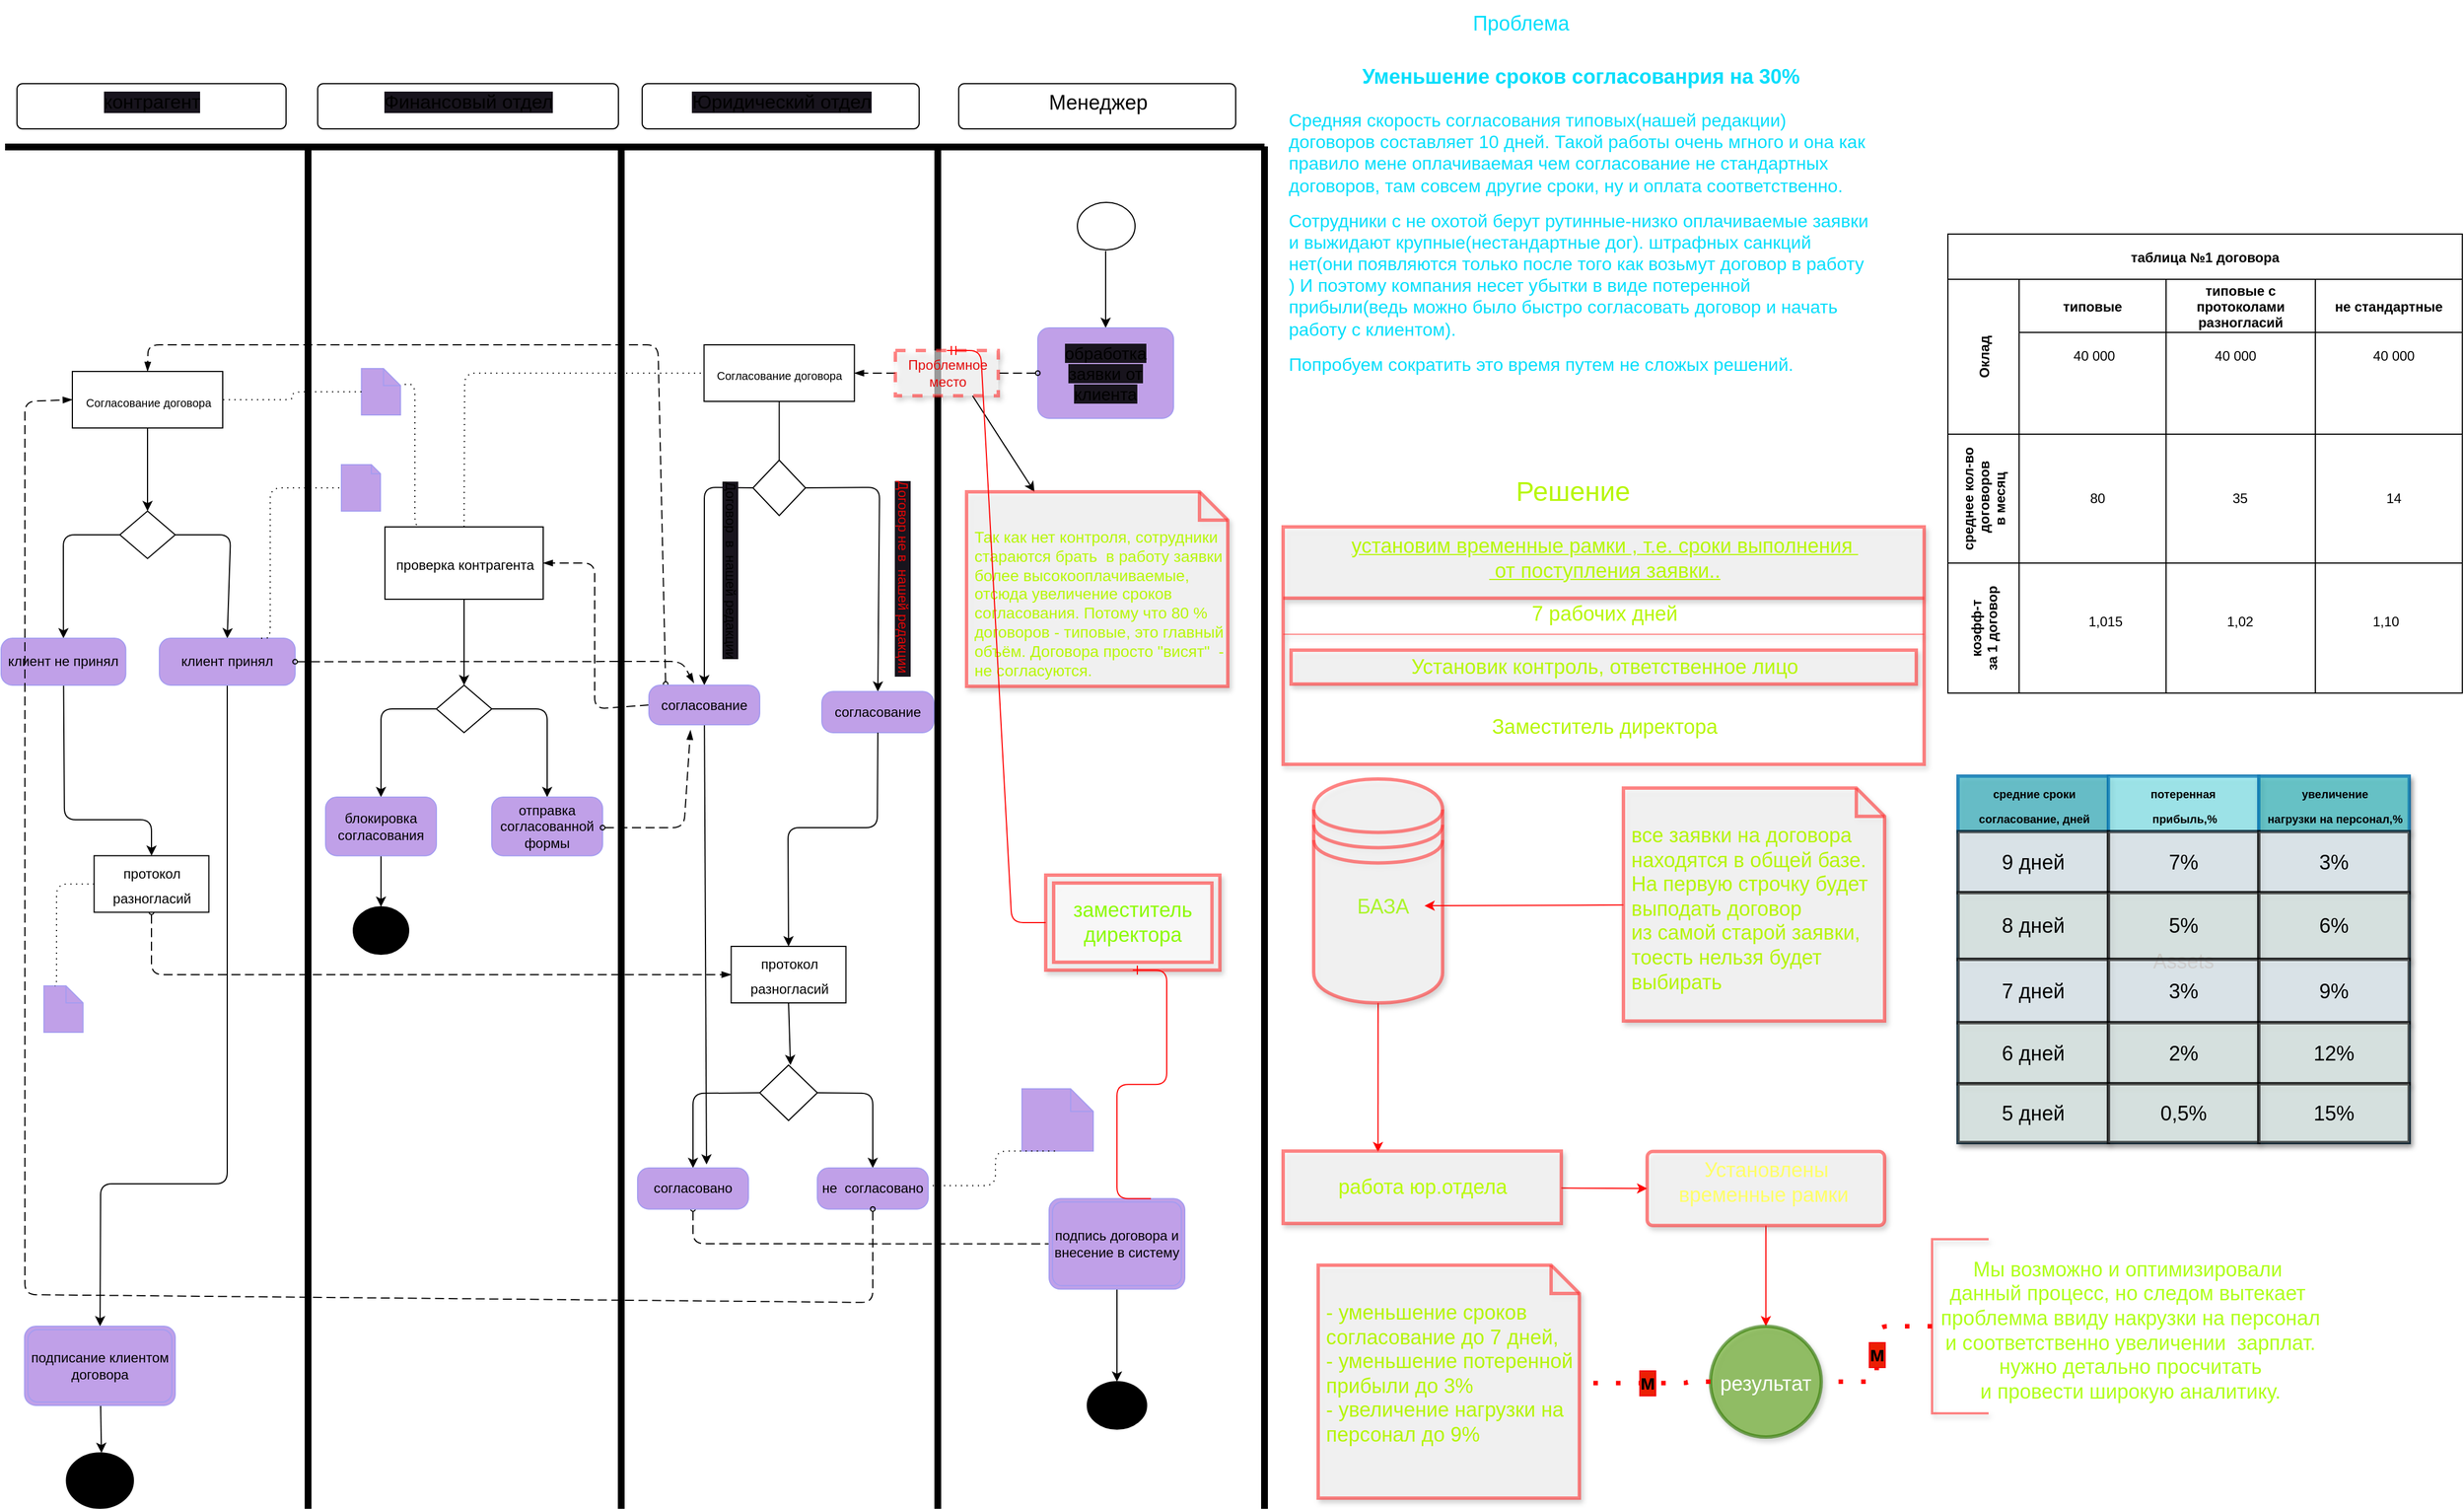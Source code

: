 <mxfile>
    <diagram id="gtTxKSChkaDydjqkvfyG" name="Страница 1">
        <mxGraphModel dx="1242" dy="2614" grid="1" gridSize="7" guides="1" tooltips="1" connect="1" arrows="1" fold="1" page="1" pageScale="1" pageWidth="2336" pageHeight="1654" math="0" shadow="0">
            <root>
                <mxCell id="0"/>
                <mxCell id="1" parent="0"/>
                <mxCell id="85" style="edgeStyle=none;html=1;fontSize=10;entryX=0.5;entryY=0;entryDx=0;entryDy=0;entryPerimeter=0;exitX=0.5;exitY=1;exitDx=0;exitDy=0;startArrow=none;" parent="1" source="192" edge="1">
                    <mxGeometry relative="1" as="geometry">
                        <mxPoint x="696.5" y="-910" as="targetPoint"/>
                        <mxPoint x="735" y="-966" as="sourcePoint"/>
                    </mxGeometry>
                </mxCell>
                <mxCell id="83" value="" style="dashed=1;dashPattern=8 4;endArrow=blockThin;endFill=1;startArrow=none;startFill=0;endSize=6;startSize=4;html=1;fontSize=10;exitX=0;exitY=0.5;exitDx=0;exitDy=0;exitPerimeter=0;entryX=1;entryY=0.5;entryDx=0;entryDy=0;" parent="1" source="251" target="200" edge="1">
                    <mxGeometry width="160" relative="1" as="geometry">
                        <mxPoint x="941" y="-1091" as="sourcePoint"/>
                        <mxPoint x="784" y="-980" as="targetPoint"/>
                        <Array as="points"/>
                    </mxGeometry>
                </mxCell>
                <mxCell id="86" style="edgeStyle=none;html=1;fontSize=10;entryX=0.5;entryY=0;entryDx=0;entryDy=0;entryPerimeter=0;exitX=1;exitY=0.5;exitDx=0;exitDy=0;" parent="1" source="192" target="93" edge="1">
                    <mxGeometry relative="1" as="geometry">
                        <mxPoint x="553" y="203" as="targetPoint"/>
                        <Array as="points">
                            <mxPoint x="784" y="-917"/>
                        </Array>
                        <mxPoint x="721.5" y="-889.28" as="sourcePoint"/>
                    </mxGeometry>
                </mxCell>
                <mxCell id="88" style="edgeStyle=none;html=1;fontSize=12;exitX=0;exitY=0.5;exitDx=0;exitDy=0;entryX=0.5;entryY=0;entryDx=0;entryDy=0;entryPerimeter=0;" parent="1" source="192" target="94" edge="1">
                    <mxGeometry relative="1" as="geometry">
                        <mxPoint x="553" y="292" as="targetPoint"/>
                        <Array as="points">
                            <mxPoint x="629" y="-917"/>
                        </Array>
                        <mxPoint x="671.5" y="-889.28" as="sourcePoint"/>
                    </mxGeometry>
                </mxCell>
                <mxCell id="91" value="&lt;span style=&quot;color: rgb(223, 7, 7); background-color: rgb(24, 20, 29);&quot;&gt;Договор не в&amp;nbsp; нашей редакции&amp;nbsp;&lt;/span&gt;" style="text;html=1;align=center;verticalAlign=middle;resizable=0;points=[];autosize=1;strokeColor=none;fillColor=none;fontSize=12;rotation=90;" parent="1" vertex="1">
                    <mxGeometry x="707" y="-854" width="196" height="35" as="geometry"/>
                </mxCell>
                <mxCell id="92" value="&lt;span style=&quot;background-color: rgb(24, 20, 29);&quot;&gt;Договор&amp;nbsp; в&amp;nbsp; нашей редакции&lt;/span&gt;" style="text;html=1;align=center;verticalAlign=middle;resizable=0;points=[];autosize=1;strokeColor=none;fillColor=none;fontSize=12;rotation=90;" parent="1" vertex="1">
                    <mxGeometry x="565" y="-862" width="175" height="35" as="geometry"/>
                </mxCell>
                <mxCell id="93" value="согласование" style="points=[[0.25,0,0],[0.5,0,0],[0.75,0,0],[1,0.25,0],[1,0.5,0],[1,0.75,0],[0.75,1,0],[0.5,1,0],[0.25,1,0],[0,0.75,0],[0,0.5,0],[0,0.25,0]];shape=mxgraph.bpmn.task;whiteSpace=wrap;rectStyle=rounded;size=10;html=1;taskMarker=abstract;strokeColor=#A49CF0;fontSize=12;fillColor=#C0A0E8;" parent="1" vertex="1">
                    <mxGeometry x="733" y="-736.32" width="99" height="36.32" as="geometry"/>
                </mxCell>
                <mxCell id="98" style="edgeStyle=none;html=1;fontSize=12;entryX=0.533;entryY=0;entryDx=0;entryDy=0;entryPerimeter=0;exitX=0.5;exitY=1;exitDx=0;exitDy=0;" parent="1" source="205" target="182" edge="1">
                    <mxGeometry relative="1" as="geometry">
                        <mxPoint x="704.812" y="-390.532" as="targetPoint"/>
                        <mxPoint x="693" y="-448" as="sourcePoint"/>
                    </mxGeometry>
                </mxCell>
                <mxCell id="100" style="edgeStyle=none;html=1;fontSize=12;exitX=1;exitY=0.5;exitDx=0;exitDy=0;entryX=0.5;entryY=0;entryDx=0;entryDy=0;entryPerimeter=0;" parent="1" source="182" target="103" edge="1">
                    <mxGeometry relative="1" as="geometry">
                        <mxPoint x="994" y="196" as="targetPoint"/>
                        <Array as="points">
                            <mxPoint x="778" y="-381"/>
                        </Array>
                        <mxPoint x="728" y="-371.74" as="sourcePoint"/>
                    </mxGeometry>
                </mxCell>
                <mxCell id="102" style="edgeStyle=none;html=1;fontSize=12;exitX=0;exitY=0.5;exitDx=0;exitDy=0;entryX=0.5;entryY=0;entryDx=0;entryDy=0;entryPerimeter=0;" parent="1" source="182" target="208" edge="1">
                    <mxGeometry relative="1" as="geometry">
                        <mxPoint x="623" y="-273" as="targetPoint"/>
                        <Array as="points">
                            <mxPoint x="619" y="-381"/>
                        </Array>
                        <mxPoint x="703" y="-351.48" as="sourcePoint"/>
                    </mxGeometry>
                </mxCell>
                <mxCell id="103" value="не&amp;nbsp; согласовано" style="points=[[0.25,0,0],[0.5,0,0],[0.75,0,0],[1,0.25,0],[1,0.5,0],[1,0.75,0],[0.75,1,0],[0.5,1,0],[0.25,1,0],[0,0.75,0],[0,0.5,0],[0,0.25,0]];shape=mxgraph.bpmn.task;whiteSpace=wrap;rectStyle=rounded;size=10;html=1;taskMarker=abstract;strokeColor=#A49CF0;fontSize=12;fillColor=#C0A0E8;" parent="1" vertex="1">
                    <mxGeometry x="729" y="-315" width="98" height="36.32" as="geometry"/>
                </mxCell>
                <mxCell id="107" value="" style="shape=mxgraph.bpmn.data;labelPosition=center;verticalLabelPosition=bottom;align=center;verticalAlign=top;whiteSpace=wrap;size=15;html=1;strokeColor=#A49CF0;fontSize=12;fillColor=#C0A0E8;" parent="1" vertex="1">
                    <mxGeometry x="325.75" y="-1022" width="34.5" height="41.06" as="geometry"/>
                </mxCell>
                <mxCell id="109" value="" style="edgeStyle=elbowEdgeStyle;fontSize=12;html=1;endFill=0;startFill=0;endSize=6;startSize=6;dashed=1;dashPattern=1 4;endArrow=none;startArrow=none;exitX=0.5;exitY=0;exitDx=0;exitDy=0;entryX=0;entryY=0.5;entryDx=0;entryDy=0;" parent="1" source="198" target="200" edge="1">
                    <mxGeometry width="160" relative="1" as="geometry">
                        <mxPoint x="416.5" y="-896" as="sourcePoint"/>
                        <mxPoint x="636.5" y="-1009.56" as="targetPoint"/>
                        <Array as="points">
                            <mxPoint x="417" y="-1001"/>
                        </Array>
                    </mxGeometry>
                </mxCell>
                <mxCell id="110" value="" style="edgeStyle=elbowEdgeStyle;fontSize=12;html=1;endFill=0;startFill=0;endSize=6;startSize=6;dashed=1;dashPattern=1 4;endArrow=none;startArrow=none;exitX=0.5;exitY=1;exitDx=0;exitDy=0;exitPerimeter=0;entryX=0.5;entryY=0;entryDx=0;entryDy=0;entryPerimeter=0;" parent="1" source="196" edge="1">
                    <mxGeometry width="160" relative="1" as="geometry">
                        <mxPoint x="441" y="462" as="sourcePoint"/>
                        <mxPoint x="137" y="-1012.82" as="targetPoint"/>
                    </mxGeometry>
                </mxCell>
                <mxCell id="113" style="edgeStyle=none;html=1;entryX=0.5;entryY=0;entryDx=0;entryDy=0;fontSize=12;exitX=0.5;exitY=1;exitDx=0;exitDy=0;" parent="1" source="196" target="194" edge="1">
                    <mxGeometry relative="1" as="geometry">
                        <mxPoint x="136.9" y="-973.94" as="sourcePoint"/>
                        <mxPoint x="91" y="-875.28" as="targetPoint"/>
                    </mxGeometry>
                </mxCell>
                <mxCell id="114" style="edgeStyle=none;html=1;fontSize=12;entryX=0.5;entryY=0;entryDx=0;entryDy=0;entryPerimeter=0;exitX=1;exitY=0.5;exitDx=0;exitDy=0;" parent="1" source="194" target="116" edge="1">
                    <mxGeometry relative="1" as="geometry">
                        <mxPoint x="406" y="567" as="targetPoint"/>
                        <Array as="points">
                            <mxPoint x="210" y="-875"/>
                        </Array>
                        <mxPoint x="116" y="-896" as="sourcePoint"/>
                    </mxGeometry>
                </mxCell>
                <mxCell id="115" style="edgeStyle=none;html=1;fontSize=12;exitX=0;exitY=0.5;exitDx=0;exitDy=0;entryX=0.5;entryY=0;entryDx=0;entryDy=0;entryPerimeter=0;" parent="1" source="194" target="117" edge="1">
                    <mxGeometry relative="1" as="geometry">
                        <mxPoint x="406" y="700" as="targetPoint"/>
                        <Array as="points">
                            <mxPoint x="62" y="-875"/>
                        </Array>
                        <mxPoint x="116" y="-854.56" as="sourcePoint"/>
                    </mxGeometry>
                </mxCell>
                <mxCell id="154" style="edgeStyle=none;html=1;fontSize=12;" parent="1" source="116" target="155" edge="1">
                    <mxGeometry relative="1" as="geometry">
                        <mxPoint x="1253" y="560" as="targetPoint"/>
                        <Array as="points">
                            <mxPoint x="207" y="-301"/>
                            <mxPoint x="95" y="-301"/>
                        </Array>
                    </mxGeometry>
                </mxCell>
                <mxCell id="116" value="клиент принял" style="points=[[0.25,0,0],[0.5,0,0],[0.75,0,0],[1,0.25,0],[1,0.5,0],[1,0.75,0],[0.75,1,0],[0.5,1,0],[0.25,1,0],[0,0.75,0],[0,0.5,0],[0,0.25,0]];shape=mxgraph.bpmn.task;whiteSpace=wrap;rectStyle=rounded;size=10;html=1;taskMarker=abstract;strokeColor=#A49CF0;fontSize=12;fillColor=#C0A0E8;" parent="1" vertex="1">
                    <mxGeometry x="147" y="-783.44" width="120" height="41.44" as="geometry"/>
                </mxCell>
                <mxCell id="120" style="edgeStyle=none;html=1;entryX=0.5;entryY=0;entryDx=0;entryDy=0;fontSize=12;" parent="1" source="117" target="204" edge="1">
                    <mxGeometry relative="1" as="geometry">
                        <mxPoint x="84" y="-541.84" as="targetPoint"/>
                        <Array as="points">
                            <mxPoint x="63" y="-623"/>
                            <mxPoint x="140" y="-623"/>
                        </Array>
                    </mxGeometry>
                </mxCell>
                <mxCell id="117" value="клиент не принял" style="points=[[0.25,0,0],[0.5,0,0],[0.75,0,0],[1,0.25,0],[1,0.5,0],[1,0.75,0],[0.75,1,0],[0.5,1,0],[0.25,1,0],[0,0.75,0],[0,0.5,0],[0,0.25,0]];shape=mxgraph.bpmn.task;whiteSpace=wrap;rectStyle=rounded;size=10;html=1;taskMarker=abstract;strokeColor=#A49CF0;fontSize=12;fillColor=#C0A0E8;" parent="1" vertex="1">
                    <mxGeometry x="7" y="-783.44" width="110.25" height="41.44" as="geometry"/>
                </mxCell>
                <mxCell id="123" value="" style="dashed=1;dashPattern=8 4;endArrow=blockThin;endFill=1;startArrow=oval;startFill=0;endSize=6;startSize=4;html=1;fontSize=12;entryX=0.5;entryY=0;entryDx=0;entryDy=0;exitX=0.151;exitY=-0.028;exitDx=0;exitDy=0;exitPerimeter=0;" parent="1" source="94" target="196" edge="1">
                    <mxGeometry width="160" relative="1" as="geometry">
                        <mxPoint x="588" y="-686" as="sourcePoint"/>
                        <mxPoint x="167" y="-1012.82" as="targetPoint"/>
                        <Array as="points">
                            <mxPoint x="588" y="-1043"/>
                            <mxPoint x="137" y="-1043"/>
                        </Array>
                    </mxGeometry>
                </mxCell>
                <mxCell id="126" style="edgeStyle=none;html=1;entryX=0.5;entryY=0;entryDx=0;entryDy=0;entryPerimeter=0;fontSize=12;" parent="1" target="125" edge="1">
                    <mxGeometry relative="1" as="geometry">
                        <mxPoint x="984" y="-1126" as="sourcePoint"/>
                    </mxGeometry>
                </mxCell>
                <mxCell id="125" value="&lt;span style=&quot;font-size: 15px; background-color: rgb(24, 20, 29);&quot;&gt;обработка заявки от клиента&lt;/span&gt;" style="points=[[0.25,0,0],[0.5,0,0],[0.75,0,0],[1,0.25,0],[1,0.5,0],[1,0.75,0],[0.75,1,0],[0.5,1,0],[0.25,1,0],[0,0.75,0],[0,0.5,0],[0,0.25,0]];shape=mxgraph.bpmn.task;whiteSpace=wrap;rectStyle=rounded;size=10;html=1;taskMarker=abstract;strokeColor=#A49CF0;fontSize=12;fillColor=#C0A0E8;" parent="1" vertex="1">
                    <mxGeometry x="924" y="-1058" width="120" height="80" as="geometry"/>
                </mxCell>
                <mxCell id="127" value="" style="dashed=1;dashPattern=8 4;endArrow=blockThin;endFill=1;startArrow=oval;startFill=0;endSize=6;startSize=4;html=1;fontSize=12;exitX=0.5;exitY=1;exitDx=0;exitDy=0;entryX=0;entryY=0.5;entryDx=0;entryDy=0;" parent="1" source="204" target="205" edge="1">
                    <mxGeometry width="160" relative="1" as="geometry">
                        <mxPoint x="157.5" y="-523.68" as="sourcePoint"/>
                        <mxPoint x="651" y="-462" as="targetPoint"/>
                        <Array as="points">
                            <mxPoint x="140" y="-486"/>
                            <mxPoint x="609" y="-486"/>
                        </Array>
                    </mxGeometry>
                </mxCell>
                <mxCell id="128" value="" style="shape=mxgraph.bpmn.data;labelPosition=center;verticalLabelPosition=bottom;align=center;verticalAlign=top;whiteSpace=wrap;size=15;html=1;strokeColor=#A49CF0;fontSize=12;fillColor=#C0A0E8;" parent="1" vertex="1">
                    <mxGeometry x="44.88" y="-476" width="34.5" height="41.06" as="geometry"/>
                </mxCell>
                <mxCell id="129" value="" style="edgeStyle=elbowEdgeStyle;fontSize=12;html=1;endFill=0;startFill=0;endSize=6;startSize=6;dashed=1;dashPattern=1 4;endArrow=none;startArrow=none;exitX=0;exitY=0.5;exitDx=0;exitDy=0;entryX=0;entryY=0;entryDx=9.75;entryDy=0;entryPerimeter=0;" parent="1" source="204" target="128" edge="1">
                    <mxGeometry width="160" relative="1" as="geometry">
                        <mxPoint x="108.5" y="-523.68" as="sourcePoint"/>
                        <mxPoint x="112" y="-434" as="targetPoint"/>
                        <Array as="points">
                            <mxPoint x="56" y="-560"/>
                        </Array>
                    </mxGeometry>
                </mxCell>
                <mxCell id="130" value="" style="dashed=1;dashPattern=8 4;endArrow=blockThin;endFill=1;startArrow=oval;startFill=0;endSize=6;startSize=4;html=1;fontSize=12;exitX=0.5;exitY=1;exitDx=0;exitDy=0;exitPerimeter=0;entryX=0;entryY=0.5;entryDx=0;entryDy=0;" parent="1" source="103" target="196" edge="1">
                    <mxGeometry width="160" relative="1" as="geometry">
                        <mxPoint x="637" y="448" as="sourcePoint"/>
                        <mxPoint x="77" y="-993.38" as="targetPoint"/>
                        <Array as="points">
                            <mxPoint x="778" y="-196"/>
                            <mxPoint x="28" y="-203"/>
                            <mxPoint x="28" y="-993"/>
                        </Array>
                    </mxGeometry>
                </mxCell>
                <mxCell id="131" value="" style="shape=mxgraph.bpmn.data;labelPosition=center;verticalLabelPosition=bottom;align=center;verticalAlign=top;whiteSpace=wrap;size=20;html=1;strokeColor=#A49CF0;fontSize=12;fillColor=#C0A0E8;" parent="1" vertex="1">
                    <mxGeometry x="910" y="-385" width="63" height="55.06" as="geometry"/>
                </mxCell>
                <mxCell id="132" value="" style="edgeStyle=elbowEdgeStyle;fontSize=12;html=1;endFill=0;startFill=0;endSize=6;startSize=6;dashed=1;dashPattern=1 4;endArrow=none;startArrow=none;entryX=0.5;entryY=1;entryDx=0;entryDy=0;entryPerimeter=0;exitX=-0.4;exitY=0.763;exitDx=0;exitDy=0;exitPerimeter=0;" parent="1" source="161" target="131" edge="1">
                    <mxGeometry width="160" relative="1" as="geometry">
                        <mxPoint x="805" y="127.5" as="sourcePoint"/>
                        <mxPoint x="965" y="127.5" as="targetPoint"/>
                    </mxGeometry>
                </mxCell>
                <mxCell id="134" style="edgeStyle=none;html=1;fontSize=12;entryX=0.5;entryY=0;entryDx=0;entryDy=0;exitX=0.5;exitY=1;exitDx=0;exitDy=0;" parent="1" source="198" target="191" edge="1">
                    <mxGeometry relative="1" as="geometry">
                        <mxPoint x="924" y="437.5" as="targetPoint"/>
                        <mxPoint x="399" y="-798" as="sourcePoint"/>
                    </mxGeometry>
                </mxCell>
                <mxCell id="138" style="edgeStyle=none;html=1;entryX=0.5;entryY=0;entryDx=0;entryDy=0;entryPerimeter=0;fontSize=12;exitX=0;exitY=0.5;exitDx=0;exitDy=0;" parent="1" source="191" target="137" edge="1">
                    <mxGeometry relative="1" as="geometry">
                        <Array as="points">
                            <mxPoint x="343" y="-721"/>
                        </Array>
                        <mxPoint x="403" y="-693.56" as="sourcePoint"/>
                    </mxGeometry>
                </mxCell>
                <mxCell id="139" style="edgeStyle=none;html=1;entryX=0.5;entryY=0;entryDx=0;entryDy=0;entryPerimeter=0;fontSize=12;exitX=1;exitY=0.5;exitDx=0;exitDy=0;" parent="1" source="191" target="136" edge="1">
                    <mxGeometry relative="1" as="geometry">
                        <Array as="points">
                            <mxPoint x="490" y="-721"/>
                        </Array>
                        <mxPoint x="403" y="-735" as="sourcePoint"/>
                    </mxGeometry>
                </mxCell>
                <mxCell id="136" value="отправка согласованной формы" style="points=[[0.25,0,0],[0.5,0,0],[0.75,0,0],[1,0.25,0],[1,0.5,0],[1,0.75,0],[0.75,1,0],[0.5,1,0],[0.25,1,0],[0,0.75,0],[0,0.5,0],[0,0.25,0]];shape=mxgraph.bpmn.task;whiteSpace=wrap;rectStyle=rounded;size=10;html=1;taskMarker=abstract;strokeColor=#A49CF0;fontSize=12;fillColor=#C0A0E8;" parent="1" vertex="1">
                    <mxGeometry x="441" y="-643" width="98" height="51.82" as="geometry"/>
                </mxCell>
                <mxCell id="149" style="edgeStyle=none;html=1;fontSize=12;entryX=0.5;entryY=0;entryDx=0;entryDy=0;" parent="1" source="137" target="193" edge="1">
                    <mxGeometry relative="1" as="geometry">
                        <mxPoint x="343" y="-504" as="targetPoint"/>
                    </mxGeometry>
                </mxCell>
                <mxCell id="137" value="блокировка согласования" style="points=[[0.25,0,0],[0.5,0,0],[0.75,0,0],[1,0.25,0],[1,0.5,0],[1,0.75,0],[0.75,1,0],[0.5,1,0],[0.25,1,0],[0,0.75,0],[0,0.5,0],[0,0.25,0]];shape=mxgraph.bpmn.task;whiteSpace=wrap;rectStyle=rounded;size=10;html=1;taskMarker=abstract;strokeColor=#A49CF0;fontSize=12;fillColor=#C0A0E8;" parent="1" vertex="1">
                    <mxGeometry x="294" y="-643" width="98" height="51.82" as="geometry"/>
                </mxCell>
                <mxCell id="141" value="" style="dashed=1;dashPattern=8 4;endArrow=blockThin;endFill=1;startArrow=none;startFill=0;endSize=6;startSize=4;html=1;fontSize=12;exitX=0;exitY=0.5;exitDx=0;exitDy=0;exitPerimeter=0;entryX=1;entryY=0.5;entryDx=0;entryDy=0;" parent="1" source="94" target="198" edge="1">
                    <mxGeometry width="160" relative="1" as="geometry">
                        <mxPoint x="427" y="371" as="sourcePoint"/>
                        <mxPoint x="476.5" y="-856" as="targetPoint"/>
                        <Array as="points">
                            <mxPoint x="532" y="-721"/>
                            <mxPoint x="532" y="-850"/>
                        </Array>
                    </mxGeometry>
                </mxCell>
                <mxCell id="143" value="" style="dashed=1;dashPattern=8 4;endArrow=blockThin;endFill=1;startArrow=oval;startFill=0;endSize=6;startSize=4;html=1;fontSize=12;entryX=0.375;entryY=1.139;entryDx=0;entryDy=0;entryPerimeter=0;exitX=1;exitY=0.521;exitDx=0;exitDy=0;exitPerimeter=0;" parent="1" source="136" target="94" edge="1">
                    <mxGeometry width="160" relative="1" as="geometry">
                        <mxPoint x="882" y="371" as="sourcePoint"/>
                        <mxPoint x="623" y="-236.68" as="targetPoint"/>
                        <Array as="points">
                            <mxPoint x="611" y="-616"/>
                        </Array>
                    </mxGeometry>
                </mxCell>
                <mxCell id="147" style="edgeStyle=none;html=1;fontSize=12;entryX=0.5;entryY=0;entryDx=0;entryDy=0;" parent="1" source="146" target="187" edge="1">
                    <mxGeometry relative="1" as="geometry">
                        <mxPoint x="1012" y="-64" as="targetPoint"/>
                    </mxGeometry>
                </mxCell>
                <mxCell id="151" value="" style="dashed=1;dashPattern=8 4;endArrow=blockThin;endFill=1;startArrow=oval;startFill=0;endSize=6;startSize=4;html=1;fontSize=12;exitX=1;exitY=0.5;exitDx=0;exitDy=0;exitPerimeter=0;entryX=0.406;entryY=-0.056;entryDx=0;entryDy=0;entryPerimeter=0;" parent="1" source="116" target="94" edge="1">
                    <mxGeometry width="160" relative="1" as="geometry">
                        <mxPoint x="609" y="532" as="sourcePoint"/>
                        <mxPoint x="769" y="532" as="targetPoint"/>
                        <Array as="points">
                            <mxPoint x="609" y="-763"/>
                        </Array>
                    </mxGeometry>
                </mxCell>
                <mxCell id="152" value="" style="shape=mxgraph.bpmn.data;labelPosition=center;verticalLabelPosition=bottom;align=center;verticalAlign=top;whiteSpace=wrap;size=8;html=1;strokeColor=#A49CF0;fontSize=12;fillColor=#C0A0E8;" parent="1" vertex="1">
                    <mxGeometry x="308" y="-937.06" width="34.5" height="41.06" as="geometry"/>
                </mxCell>
                <mxCell id="153" value="" style="edgeStyle=elbowEdgeStyle;fontSize=12;html=1;endFill=0;startFill=0;endSize=6;startSize=6;dashed=1;dashPattern=1 4;endArrow=none;startArrow=none;entryX=0;entryY=0.5;entryDx=0;entryDy=0;entryPerimeter=0;exitX=0.75;exitY=0;exitDx=0;exitDy=0;exitPerimeter=0;" parent="1" source="116" target="152" edge="1">
                    <mxGeometry width="160" relative="1" as="geometry">
                        <mxPoint x="609" y="616" as="sourcePoint"/>
                        <mxPoint x="769" y="616" as="targetPoint"/>
                        <Array as="points">
                            <mxPoint x="245" y="-889"/>
                        </Array>
                    </mxGeometry>
                </mxCell>
                <mxCell id="157" value="" style="edgeStyle=none;html=1;fontSize=12;" parent="1" source="155" edge="1">
                    <mxGeometry relative="1" as="geometry">
                        <mxPoint x="95.75" y="-63" as="targetPoint"/>
                    </mxGeometry>
                </mxCell>
                <mxCell id="155" value="подписание клиентом договора" style="points=[[0.25,0,0],[0.5,0,0],[0.75,0,0],[1,0.25,0],[1,0.5,0],[1,0.75,0],[0.75,1,0],[0.5,1,0],[0.25,1,0],[0,0.75,0],[0,0.5,0],[0,0.25,0]];shape=mxgraph.bpmn.task;whiteSpace=wrap;rectStyle=rounded;size=10;html=1;taskMarker=abstract;bpmnShapeType=transaction;strokeColor=#A49CF0;fontSize=12;fillColor=#C0A0E8;" parent="1" vertex="1">
                    <mxGeometry x="27.75" y="-175" width="133.25" height="70" as="geometry"/>
                </mxCell>
                <mxCell id="159" value="" style="html=1;points=[];perimeter=orthogonalPerimeter;fillColor=strokeColor;" parent="1" vertex="1">
                    <mxGeometry x="276" y="-1218" width="5" height="1204" as="geometry"/>
                </mxCell>
                <mxCell id="160" value="" style="html=1;points=[];perimeter=orthogonalPerimeter;fillColor=strokeColor;" parent="1" vertex="1">
                    <mxGeometry x="553" y="-1218" width="5" height="1204" as="geometry"/>
                </mxCell>
                <mxCell id="161" value="" style="html=1;points=[];perimeter=orthogonalPerimeter;fillColor=strokeColor;" parent="1" vertex="1">
                    <mxGeometry x="833" y="-1218" width="5" height="1204" as="geometry"/>
                </mxCell>
                <mxCell id="162" value="" style="html=1;points=[];perimeter=orthogonalPerimeter;fillColor=strokeColor;" parent="1" vertex="1">
                    <mxGeometry x="1122" y="-1218" width="5" height="1204" as="geometry"/>
                </mxCell>
                <mxCell id="163" value="" style="html=1;points=[];perimeter=orthogonalPerimeter;fillColor=strokeColor;rotation=-90;" parent="1" vertex="1">
                    <mxGeometry x="565" y="-1774.5" width="5" height="1113" as="geometry"/>
                </mxCell>
                <mxCell id="165" value="&lt;font style=&quot;font-size: 18px;&quot;&gt;Менеджер&lt;/font&gt;" style="html=1;align=center;verticalAlign=top;rounded=1;absoluteArcSize=1;arcSize=10;dashed=0;" parent="1" vertex="1">
                    <mxGeometry x="854" y="-1274" width="245" height="40" as="geometry"/>
                </mxCell>
                <mxCell id="168" value="&lt;span style=&quot;font-size: 17px; background-color: rgb(24, 20, 29);&quot;&gt;Юридический отдел&lt;/span&gt;" style="html=1;align=center;verticalAlign=top;rounded=1;absoluteArcSize=1;arcSize=10;dashed=0;" parent="1" vertex="1">
                    <mxGeometry x="574" y="-1274" width="245" height="40" as="geometry"/>
                </mxCell>
                <mxCell id="169" value="&lt;span style=&quot;font-size: 17px; background-color: rgb(24, 20, 29);&quot;&gt;Финансовый отдел&lt;/span&gt;" style="html=1;align=center;verticalAlign=top;rounded=1;absoluteArcSize=1;arcSize=10;dashed=0;" parent="1" vertex="1">
                    <mxGeometry x="287" y="-1274" width="266" height="40" as="geometry"/>
                </mxCell>
                <mxCell id="170" value="&lt;span style=&quot;font-size: 17px; background-color: rgb(24, 20, 29);&quot;&gt;контрагент&lt;/span&gt;" style="html=1;align=center;verticalAlign=top;rounded=1;absoluteArcSize=1;arcSize=10;dashed=0;" parent="1" vertex="1">
                    <mxGeometry x="21" y="-1274" width="238" height="40" as="geometry"/>
                </mxCell>
                <mxCell id="210" style="edgeStyle=none;html=1;entryX=0.622;entryY=-0.085;entryDx=0;entryDy=0;entryPerimeter=0;fontSize=18;" parent="1" source="94" target="208" edge="1">
                    <mxGeometry relative="1" as="geometry"/>
                </mxCell>
                <mxCell id="94" value="согласование" style="points=[[0.25,0,0],[0.5,0,0],[0.75,0,0],[1,0.25,0],[1,0.5,0],[1,0.75,0],[0.75,1,0],[0.5,1,0],[0.25,1,0],[0,0.75,0],[0,0.5,0],[0,0.25,0]];shape=mxgraph.bpmn.task;whiteSpace=wrap;rectStyle=rounded;size=10;html=1;taskMarker=abstract;strokeColor=#A49CF0;fontSize=12;fillColor=#C0A0E8;" parent="1" vertex="1">
                    <mxGeometry x="580" y="-742" width="98" height="35" as="geometry"/>
                </mxCell>
                <mxCell id="182" value="" style="rhombus;fontSize=18;" parent="1" vertex="1">
                    <mxGeometry x="678" y="-406" width="51" height="49" as="geometry"/>
                </mxCell>
                <mxCell id="187" value="" style="ellipse;fillColor=strokeColor;fontSize=18;" parent="1" vertex="1">
                    <mxGeometry x="967.75" y="-126" width="52.5" height="42" as="geometry"/>
                </mxCell>
                <mxCell id="188" value="" style="dashed=1;dashPattern=8 4;endArrow=none;endFill=1;startArrow=oval;startFill=0;endSize=6;startSize=4;html=1;fontSize=12;exitX=0.5;exitY=1;exitDx=0;exitDy=0;exitPerimeter=0;" parent="1" source="208" target="146" edge="1">
                    <mxGeometry width="160" relative="1" as="geometry">
                        <mxPoint x="661.5" y="-254.84" as="sourcePoint"/>
                        <mxPoint x="1019" y="-203" as="targetPoint"/>
                        <Array as="points">
                            <mxPoint x="619" y="-248"/>
                        </Array>
                    </mxGeometry>
                </mxCell>
                <mxCell id="146" value="подпись договора и внесение в систему" style="points=[[0.25,0,0],[0.5,0,0],[0.75,0,0],[1,0.25,0],[1,0.5,0],[1,0.75,0],[0.75,1,0],[0.5,1,0],[0.25,1,0],[0,0.75,0],[0,0.5,0],[0,0.25,0]];shape=mxgraph.bpmn.task;whiteSpace=wrap;rectStyle=rounded;size=10;html=1;taskMarker=abstract;bpmnShapeType=transaction;strokeColor=#A49CF0;fontSize=12;fillColor=#C0A0E8;" parent="1" vertex="1">
                    <mxGeometry x="934" y="-287.84" width="120" height="80" as="geometry"/>
                </mxCell>
                <mxCell id="189" value="" style="edgeStyle=elbowEdgeStyle;fontSize=12;html=1;endFill=0;startFill=0;endSize=6;startSize=6;dashed=1;dashPattern=1 4;endArrow=none;startArrow=none;entryX=0.25;entryY=0;entryDx=0;entryDy=0;" parent="1" target="198" edge="1">
                    <mxGeometry width="160" relative="1" as="geometry">
                        <mxPoint x="364" y="-1008" as="sourcePoint"/>
                        <mxPoint x="416.5" y="-896" as="targetPoint"/>
                    </mxGeometry>
                </mxCell>
                <mxCell id="191" value="" style="rhombus;fontSize=18;" parent="1" vertex="1">
                    <mxGeometry x="392" y="-742" width="49" height="42" as="geometry"/>
                </mxCell>
                <mxCell id="193" value="" style="ellipse;fillColor=strokeColor;fontSize=18;" parent="1" vertex="1">
                    <mxGeometry x="318.5" y="-546" width="49" height="42" as="geometry"/>
                </mxCell>
                <mxCell id="194" value="" style="rhombus;fontSize=18;" parent="1" vertex="1">
                    <mxGeometry x="112" y="-896" width="49" height="42" as="geometry"/>
                </mxCell>
                <mxCell id="195" value="" style="ellipse;fillColor=strokeColor;fontSize=18;" parent="1" vertex="1">
                    <mxGeometry x="64.75" y="-63" width="59.25" height="49" as="geometry"/>
                </mxCell>
                <mxCell id="197" value="" style="edgeStyle=elbowEdgeStyle;fontSize=12;html=1;endFill=0;startFill=0;endSize=6;startSize=6;dashed=1;dashPattern=1 4;endArrow=none;startArrow=none;exitX=0;exitY=0.5;exitDx=0;exitDy=0;exitPerimeter=0;entryX=1;entryY=0.5;entryDx=0;entryDy=0;" parent="1" source="107" target="196" edge="1">
                    <mxGeometry width="160" relative="1" as="geometry">
                        <mxPoint x="343" y="-973.94" as="sourcePoint"/>
                        <mxPoint x="137" y="-1012.82" as="targetPoint"/>
                    </mxGeometry>
                </mxCell>
                <mxCell id="196" value="&lt;span style=&quot;font-size: 10px;&quot;&gt;Согласование договора&lt;/span&gt;" style="html=1;fontSize=18;" parent="1" vertex="1">
                    <mxGeometry x="70" y="-1019.47" width="133" height="50" as="geometry"/>
                </mxCell>
                <mxCell id="198" value="&lt;span style=&quot;font-size: 12px;&quot;&gt;проверка контрагента&lt;/span&gt;" style="html=1;fontSize=18;" parent="1" vertex="1">
                    <mxGeometry x="346.5" y="-882" width="140" height="64" as="geometry"/>
                </mxCell>
                <mxCell id="200" value="&lt;span style=&quot;font-size: 10px;&quot;&gt;Согласование договора&lt;/span&gt;" style="html=1;fontSize=18;" parent="1" vertex="1">
                    <mxGeometry x="628.75" y="-1043" width="133" height="50" as="geometry"/>
                </mxCell>
                <mxCell id="202" value="" style="edgeStyle=none;html=1;fontSize=10;entryX=0.5;entryY=0;entryDx=0;entryDy=0;entryPerimeter=0;exitX=0.5;exitY=1;exitDx=0;exitDy=0;endArrow=none;" parent="1" source="200" target="192" edge="1">
                    <mxGeometry relative="1" as="geometry">
                        <mxPoint x="696.5" y="-910" as="targetPoint"/>
                        <mxPoint x="695.25" y="-993.0" as="sourcePoint"/>
                    </mxGeometry>
                </mxCell>
                <mxCell id="192" value="" style="rhombus;fontSize=18;" parent="1" vertex="1">
                    <mxGeometry x="672" y="-941.03" width="46.5" height="49" as="geometry"/>
                </mxCell>
                <mxCell id="204" value="&lt;span style=&quot;font-size: 12px;&quot;&gt;протокол &lt;br&gt;разногласий&lt;/span&gt;" style="html=1;fontSize=18;" parent="1" vertex="1">
                    <mxGeometry x="89.25" y="-591.18" width="101.5" height="50" as="geometry"/>
                </mxCell>
                <mxCell id="205" value="&lt;span style=&quot;font-size: 12px;&quot;&gt;протокол &lt;br&gt;разногласий&lt;/span&gt;" style="html=1;fontSize=18;" parent="1" vertex="1">
                    <mxGeometry x="652.75" y="-511" width="101.5" height="50" as="geometry"/>
                </mxCell>
                <mxCell id="207" style="edgeStyle=none;html=1;fontSize=12;entryX=0.5;entryY=0;entryDx=0;entryDy=0;exitX=0.5;exitY=1;exitDx=0;exitDy=0;exitPerimeter=0;" parent="1" source="93" target="205" edge="1">
                    <mxGeometry relative="1" as="geometry">
                        <mxPoint x="783.163" y="-610.32" as="targetPoint"/>
                        <mxPoint x="781.832" y="-679" as="sourcePoint"/>
                        <Array as="points">
                            <mxPoint x="782" y="-616"/>
                            <mxPoint x="703" y="-616"/>
                        </Array>
                    </mxGeometry>
                </mxCell>
                <mxCell id="208" value="согласовано" style="points=[[0.25,0,0],[0.5,0,0],[0.75,0,0],[1,0.25,0],[1,0.5,0],[1,0.75,0],[0.75,1,0],[0.5,1,0],[0.25,1,0],[0,0.75,0],[0,0.5,0],[0,0.25,0]];shape=mxgraph.bpmn.task;whiteSpace=wrap;rectStyle=rounded;size=10;html=1;taskMarker=abstract;strokeColor=#A49CF0;fontSize=12;fillColor=#C0A0E8;" parent="1" vertex="1">
                    <mxGeometry x="570" y="-315" width="98" height="36.32" as="geometry"/>
                </mxCell>
                <mxCell id="211" value="" style="ellipse;fontSize=18;" parent="1" vertex="1">
                    <mxGeometry x="959" y="-1169" width="51" height="42" as="geometry"/>
                </mxCell>
                <mxCell id="213" value="&lt;h1 style=&quot;text-align: center;&quot;&gt;&lt;font style=&quot;font-size: 18px;&quot; color=&quot;#04defb&quot;&gt;Уменьшение сроков согласованрия на 30%&lt;/font&gt;&lt;/h1&gt;&lt;p&gt;&lt;font size=&quot;3&quot; color=&quot;#04defb&quot;&gt;Средняя скорость согласования типовых(нашей редакции) договоров составляет 10 дней. Такой работы очень мгного и она как правило мене оплачиваемая чем согласование не стандартных договоров, там совсем другие сроки, ну и оплата соответственно.&lt;/font&gt;&lt;/p&gt;&lt;p&gt;&lt;font size=&quot;3&quot; color=&quot;#04defb&quot;&gt;Сотрудники с не охотой берут рутинные-низко оплачиваемые заявки и выжидают крупные(нестандартные дог). штрафных санкций нет(они появляются только после того как возьмут договор в работу ) И поэтому компания несет убытки в виде потеренной прибыли(ведь можно было быстро согласовать договор и начать работу с клиентом).&amp;nbsp;&lt;/font&gt;&lt;/p&gt;&lt;p&gt;&lt;font size=&quot;3&quot; color=&quot;#04defb&quot;&gt;Попробуем сократить это время путем не сложых решений.&amp;nbsp;&lt;/font&gt;&lt;/p&gt;" style="text;html=1;strokeColor=none;fillColor=none;spacing=5;spacingTop=-20;whiteSpace=wrap;overflow=hidden;rounded=0;" vertex="1" parent="1">
                    <mxGeometry x="1141" y="-1302" width="525" height="301" as="geometry"/>
                </mxCell>
                <mxCell id="220" value="таблица №1 договора" style="shape=table;childLayout=tableLayout;startSize=40;collapsible=0;recursiveResize=0;expand=0;fontStyle=1;" vertex="1" parent="1">
                    <mxGeometry x="1729" y="-1141" width="455" height="406" as="geometry"/>
                </mxCell>
                <mxCell id="221" value="Оклад" style="shape=tableRow;horizontal=0;startSize=63;swimlaneHead=0;swimlaneBody=0;top=0;left=0;bottom=0;right=0;dropTarget=0;fillColor=none;collapsible=0;recursiveResize=0;expand=0;fontStyle=1;" vertex="1" parent="220">
                    <mxGeometry y="40" width="455" height="137" as="geometry"/>
                </mxCell>
                <mxCell id="222" value="типовые" style="swimlane;swimlaneHead=0;swimlaneBody=0;fontStyle=0;connectable=0;fillColor=none;startSize=47;collapsible=0;recursiveResize=0;expand=0;fontStyle=1;" vertex="1" parent="221">
                    <mxGeometry x="63" width="130" height="137" as="geometry">
                        <mxRectangle width="130" height="137" as="alternateBounds"/>
                    </mxGeometry>
                </mxCell>
                <mxCell id="234" value="40 000" style="text;html=1;align=center;verticalAlign=middle;resizable=0;points=[];autosize=1;strokeColor=none;fillColor=none;" vertex="1" parent="222">
                    <mxGeometry x="37.5" y="50" width="56" height="35" as="geometry"/>
                </mxCell>
                <mxCell id="223" value="типовые с &#10;протоколами &#10;разногласий" style="swimlane;swimlaneHead=0;swimlaneBody=0;fontStyle=0;connectable=0;fillColor=none;startSize=47;collapsible=0;recursiveResize=0;expand=0;fontStyle=1;" vertex="1" parent="221">
                    <mxGeometry x="193" width="132" height="137" as="geometry">
                        <mxRectangle width="132" height="137" as="alternateBounds"/>
                    </mxGeometry>
                </mxCell>
                <mxCell id="235" value="40 000" style="text;html=1;align=center;verticalAlign=middle;resizable=0;points=[];autosize=1;strokeColor=none;fillColor=none;" vertex="1" parent="223">
                    <mxGeometry x="33" y="50" width="56" height="35" as="geometry"/>
                </mxCell>
                <mxCell id="224" value="не стандартные" style="swimlane;swimlaneHead=0;swimlaneBody=0;fontStyle=0;connectable=0;fillColor=none;startSize=47;collapsible=0;recursiveResize=0;expand=0;fontStyle=1;" vertex="1" parent="221">
                    <mxGeometry x="325" width="130" height="137" as="geometry">
                        <mxRectangle width="130" height="137" as="alternateBounds"/>
                    </mxGeometry>
                </mxCell>
                <mxCell id="236" value="40 000" style="text;html=1;align=center;verticalAlign=middle;resizable=0;points=[];autosize=1;strokeColor=none;fillColor=none;" vertex="1" parent="224">
                    <mxGeometry x="41" y="50" width="56" height="35" as="geometry"/>
                </mxCell>
                <mxCell id="225" value="среднее кол-во&#10; договоров &#10;в месяц" style="shape=tableRow;horizontal=0;startSize=63;swimlaneHead=0;swimlaneBody=0;top=0;left=0;bottom=0;right=0;dropTarget=0;fillColor=none;collapsible=0;recursiveResize=0;expand=0;fontStyle=1;" vertex="1" parent="220">
                    <mxGeometry y="177" width="455" height="114" as="geometry"/>
                </mxCell>
                <mxCell id="226" value="" style="swimlane;swimlaneHead=0;swimlaneBody=0;fontStyle=0;connectable=0;fillColor=none;startSize=0;collapsible=0;recursiveResize=0;expand=0;fontStyle=1;" vertex="1" parent="225">
                    <mxGeometry x="63" width="130" height="114" as="geometry">
                        <mxRectangle width="130" height="114" as="alternateBounds"/>
                    </mxGeometry>
                </mxCell>
                <mxCell id="246" value="80" style="text;html=1;align=center;verticalAlign=middle;resizable=0;points=[];autosize=1;strokeColor=none;fillColor=none;" vertex="1" parent="226">
                    <mxGeometry x="51" y="39" width="35" height="35" as="geometry"/>
                </mxCell>
                <mxCell id="227" value="" style="swimlane;swimlaneHead=0;swimlaneBody=0;fontStyle=0;connectable=0;fillColor=none;startSize=0;collapsible=0;recursiveResize=0;expand=0;fontStyle=1;" vertex="1" parent="225">
                    <mxGeometry x="193" width="132" height="114" as="geometry">
                        <mxRectangle width="132" height="114" as="alternateBounds"/>
                    </mxGeometry>
                </mxCell>
                <mxCell id="247" value="35" style="text;html=1;align=center;verticalAlign=middle;resizable=0;points=[];autosize=1;strokeColor=none;fillColor=none;" vertex="1" parent="227">
                    <mxGeometry x="47.5" y="39.0" width="35" height="35" as="geometry"/>
                </mxCell>
                <mxCell id="228" value="" style="swimlane;swimlaneHead=0;swimlaneBody=0;fontStyle=0;connectable=0;fillColor=none;startSize=0;collapsible=0;recursiveResize=0;expand=0;fontStyle=1;" vertex="1" parent="225">
                    <mxGeometry x="325" width="130" height="114" as="geometry">
                        <mxRectangle width="130" height="114" as="alternateBounds"/>
                    </mxGeometry>
                </mxCell>
                <mxCell id="248" value="14" style="text;html=1;align=center;verticalAlign=middle;resizable=0;points=[];autosize=1;strokeColor=none;fillColor=none;" vertex="1" parent="228">
                    <mxGeometry x="51.5" y="39" width="35" height="35" as="geometry"/>
                </mxCell>
                <mxCell id="229" value="коэфф-т &#10;за 1 договор" style="shape=tableRow;horizontal=0;startSize=63;swimlaneHead=0;swimlaneBody=0;top=0;left=0;bottom=0;right=0;dropTarget=0;fillColor=none;collapsible=0;recursiveResize=0;expand=0;fontStyle=1;" vertex="1" parent="220">
                    <mxGeometry y="291" width="455" height="115" as="geometry"/>
                </mxCell>
                <mxCell id="230" value="" style="swimlane;swimlaneHead=0;swimlaneBody=0;fontStyle=0;connectable=0;fillColor=none;startSize=0;collapsible=0;recursiveResize=0;expand=0;fontStyle=1;" vertex="1" parent="229">
                    <mxGeometry x="63" width="130" height="115" as="geometry">
                        <mxRectangle width="130" height="115" as="alternateBounds"/>
                    </mxGeometry>
                </mxCell>
                <mxCell id="237" value="1,015" style="text;html=1;align=center;verticalAlign=middle;resizable=0;points=[];autosize=1;strokeColor=none;fillColor=none;" vertex="1" parent="230">
                    <mxGeometry x="51" y="34.5" width="49" height="35" as="geometry"/>
                </mxCell>
                <mxCell id="231" value="" style="swimlane;swimlaneHead=0;swimlaneBody=0;fontStyle=0;connectable=0;fillColor=none;startSize=0;collapsible=0;recursiveResize=0;expand=0;fontStyle=1;" vertex="1" parent="229">
                    <mxGeometry x="193" width="132" height="115" as="geometry">
                        <mxRectangle width="132" height="115" as="alternateBounds"/>
                    </mxGeometry>
                </mxCell>
                <mxCell id="238" value="1,02" style="text;html=1;align=center;verticalAlign=middle;resizable=0;points=[];autosize=1;strokeColor=none;fillColor=none;" vertex="1" parent="231">
                    <mxGeometry x="44" y="34.5" width="42" height="35" as="geometry"/>
                </mxCell>
                <mxCell id="232" value="" style="swimlane;swimlaneHead=0;swimlaneBody=0;fontStyle=0;connectable=0;fillColor=none;startSize=0;collapsible=0;recursiveResize=0;expand=0;fontStyle=1;" vertex="1" parent="229">
                    <mxGeometry x="325" width="130" height="115" as="geometry">
                        <mxRectangle width="130" height="115" as="alternateBounds"/>
                    </mxGeometry>
                </mxCell>
                <mxCell id="239" value="1,10" style="text;html=1;align=center;verticalAlign=middle;resizable=0;points=[];autosize=1;strokeColor=none;fillColor=none;" vertex="1" parent="232">
                    <mxGeometry x="41" y="34.5" width="42" height="35" as="geometry"/>
                </mxCell>
                <mxCell id="252" value="" style="dashed=1;dashPattern=8 4;endArrow=none;endFill=1;startArrow=oval;startFill=0;endSize=6;startSize=4;html=1;fontSize=10;exitX=0;exitY=0.5;exitDx=0;exitDy=0;exitPerimeter=0;entryX=1;entryY=0.5;entryDx=0;entryDy=0;" edge="1" parent="1" source="125" target="251">
                    <mxGeometry width="160" relative="1" as="geometry">
                        <mxPoint x="924" y="-1018" as="sourcePoint"/>
                        <mxPoint x="761.75" y="-1018" as="targetPoint"/>
                        <Array as="points"/>
                    </mxGeometry>
                </mxCell>
                <mxCell id="253" style="edgeStyle=none;html=1;exitX=0.75;exitY=1;exitDx=0;exitDy=0;fontSize=14;fontColor=#b7f708;" edge="1" parent="1" source="251" target="254">
                    <mxGeometry relative="1" as="geometry">
                        <mxPoint x="896" y="-924" as="targetPoint"/>
                    </mxGeometry>
                </mxCell>
                <mxCell id="251" value="Проблемное &lt;br&gt;место" style="html=1;align=center;verticalAlign=middle;rounded=0;absoluteArcSize=1;arcSize=10;dashed=1;shadow=1;strokeColor=#FF3333;glass=0;opacity=60;strokeWidth=3;fontColor=#e30d0d;" vertex="1" parent="1">
                    <mxGeometry x="798" y="-1038" width="91" height="40" as="geometry"/>
                </mxCell>
                <mxCell id="254" value="Так как нет контроля, сотрудники стараются брать&amp;nbsp; в работу заявки более высокооплачиваемые, отсюда увеличение сроков согласования. Потому что 80 % договоров - типовые, это главный объём. Договора просто &quot;висят&quot;&amp;nbsp; - не согласуются.&amp;nbsp;" style="shape=note2;boundedLbl=1;whiteSpace=wrap;html=1;size=25;verticalAlign=top;align=left;spacingLeft=5;rounded=0;shadow=1;glass=0;strokeColor=#FF3333;strokeWidth=3;fontSize=14;fontColor=#b7f708;opacity=60;" vertex="1" parent="1">
                    <mxGeometry x="861" y="-913" width="231" height="172" as="geometry"/>
                </mxCell>
                <mxCell id="256" value="&lt;font style=&quot;font-size: 24px;&quot;&gt;Решение&lt;/font&gt;" style="text;html=1;align=center;verticalAlign=middle;resizable=0;points=[];autosize=1;strokeColor=none;fillColor=none;fontSize=14;fontColor=#b7f708;" vertex="1" parent="1">
                    <mxGeometry x="1337" y="-937.06" width="119" height="49" as="geometry"/>
                </mxCell>
                <mxCell id="257" value="&lt;font style=&quot;font-size: 18px;&quot;&gt;установим временные рамки , т.е. сроки выполнения&amp;nbsp;&lt;br&gt;&amp;nbsp;от поступления заявки..&lt;/font&gt;" style="swimlane;fontStyle=4;align=center;verticalAlign=top;childLayout=stackLayout;horizontal=1;startSize=63;horizontalStack=0;resizeParent=1;resizeParentMax=0;resizeLast=0;collapsible=0;marginBottom=0;html=1;rounded=0;shadow=1;glass=0;strokeColor=#FF3333;strokeWidth=3;fontSize=18;fontColor=#b7f708;opacity=60;" vertex="1" parent="1">
                    <mxGeometry x="1141" y="-882" width="567" height="210" as="geometry"/>
                </mxCell>
                <mxCell id="258" value="7 рабочих дней" style="html=1;strokeColor=none;fillColor=none;align=center;verticalAlign=middle;spacingLeft=4;spacingRight=4;rotatable=0;points=[[0,0.5],[1,0.5]];resizeWidth=1;rounded=0;shadow=1;glass=0;strokeWidth=3;fontSize=18;fontColor=#b7f708;opacity=60;" vertex="1" parent="257">
                    <mxGeometry y="63" width="567" height="28" as="geometry"/>
                </mxCell>
                <mxCell id="259" value="" style="line;strokeWidth=1;fillColor=none;align=left;verticalAlign=middle;spacingTop=-1;spacingLeft=3;spacingRight=3;rotatable=0;labelPosition=right;points=[];portConstraint=eastwest;rounded=0;shadow=1;glass=0;strokeColor=#FF3333;fontSize=18;fontColor=#b7f708;opacity=60;" vertex="1" parent="257">
                    <mxGeometry y="91" width="567" height="8" as="geometry"/>
                </mxCell>
                <mxCell id="261" value="" style="swimlane;fontStyle=1;align=center;verticalAlign=top;horizontal=1;startSize=0;collapsible=0;marginBottom=0;html=1;strokeColor=none;fillColor=none;rounded=0;shadow=1;glass=0;strokeWidth=3;fontSize=18;fontColor=#b7f708;opacity=60;" vertex="1" parent="257">
                    <mxGeometry y="99" width="567" height="111" as="geometry"/>
                </mxCell>
                <mxCell id="262" value="Установик контроль, ответственное лицо" style="html=1;align=center;verticalAlign=middle;rotatable=0;rounded=0;shadow=1;glass=0;strokeColor=#FF3333;strokeWidth=3;fontSize=18;fontColor=#b7f708;opacity=60;" vertex="1" parent="261">
                    <mxGeometry width="553" height="30" relative="1" as="geometry">
                        <mxPoint x="7" y="10" as="offset"/>
                    </mxGeometry>
                </mxCell>
                <mxCell id="260" value="Заместитель директора" style="html=1;strokeColor=none;fillColor=none;align=center;verticalAlign=middle;spacingLeft=4;spacingRight=4;rotatable=0;points=[[0,0.5],[1,0.5]];resizeWidth=1;rounded=0;shadow=1;glass=0;strokeWidth=3;fontSize=18;fontColor=#b7f708;opacity=60;" vertex="1" parent="261">
                    <mxGeometry x="7" y="58" width="553" height="40" as="geometry"/>
                </mxCell>
                <mxCell id="279" value="Проблема" style="text;html=1;align=center;verticalAlign=middle;resizable=0;points=[];autosize=1;strokeColor=none;fillColor=none;fontSize=18;fontColor=#04defb;" vertex="1" parent="1">
                    <mxGeometry x="1298" y="-1348" width="105" height="42" as="geometry"/>
                </mxCell>
                <mxCell id="280" value="&lt;font&gt;заместитель директора&lt;/font&gt;" style="shape=ext;margin=3;double=1;whiteSpace=wrap;html=1;align=center;rounded=0;shadow=1;glass=0;strokeColor=#FF3333;strokeWidth=3;fontSize=18;fontColor=#8cfb04;opacity=60;" vertex="1" parent="1">
                    <mxGeometry x="931" y="-574" width="154" height="84" as="geometry"/>
                </mxCell>
                <mxCell id="281" value="" style="edgeStyle=entityRelationEdgeStyle;fontSize=12;html=1;endArrow=ERmandOne;fontColor=#F50000;exitX=0;exitY=0.5;exitDx=0;exitDy=0;entryX=0.5;entryY=0;entryDx=0;entryDy=0;labelBorderColor=#f20707;labelBackgroundColor=#ec1f04;strokeColor=#ff0505;" edge="1" parent="1" source="280" target="251">
                    <mxGeometry width="100" height="100" relative="1" as="geometry">
                        <mxPoint x="931" y="-509" as="sourcePoint"/>
                        <mxPoint x="952" y="-651" as="targetPoint"/>
                    </mxGeometry>
                </mxCell>
                <mxCell id="283" value="" style="edgeStyle=entityRelationEdgeStyle;fontSize=12;html=1;endArrow=ERone;endFill=1;labelBackgroundColor=#ec1f04;labelBorderColor=#f20707;strokeColor=#ff0505;fontColor=#F50000;entryX=0.5;entryY=1;entryDx=0;entryDy=0;exitX=0.75;exitY=0;exitDx=0;exitDy=0;exitPerimeter=0;" edge="1" parent="1" source="146" target="280">
                    <mxGeometry width="100" height="100" relative="1" as="geometry">
                        <mxPoint x="616" y="-481" as="sourcePoint"/>
                        <mxPoint x="716" y="-581" as="targetPoint"/>
                    </mxGeometry>
                </mxCell>
                <mxCell id="284" value="Assets" style="childLayout=tableLayout;recursiveResize=0;strokeColor=#006EAF;fillColor=#1ba1e2;shadow=1;rounded=0;glass=0;strokeWidth=3;fontSize=18;fontColor=#000000;opacity=60;" vertex="1" parent="1">
                    <mxGeometry x="1738" y="-661.5" width="399" height="324" as="geometry"/>
                </mxCell>
                <mxCell id="285" style="shape=tableRow;horizontal=0;startSize=0;swimlaneHead=0;swimlaneBody=0;top=0;left=0;bottom=0;right=0;dropTarget=0;collapsible=0;recursiveResize=0;expand=0;fontStyle=0;strokeColor=inherit;fillColor=#ffffff;rounded=0;shadow=1;glass=0;strokeWidth=3;fontSize=18;fontColor=#04fb08;opacity=60;" vertex="1" parent="284">
                    <mxGeometry width="399" height="49" as="geometry"/>
                </mxCell>
                <mxCell id="286" value="&lt;font style=&quot;font-size: 10px;&quot;&gt;средние сроки &lt;br&gt;согласование, дней&lt;/font&gt;" style="connectable=0;recursiveResize=0;strokeColor=inherit;fillColor=#40C0C9;align=center;fontStyle=1;fontColor=#000000;html=1;rounded=0;shadow=1;glass=0;strokeWidth=3;fontSize=18;opacity=60;" vertex="1" parent="285">
                    <mxGeometry width="133" height="49" as="geometry">
                        <mxRectangle width="133" height="49" as="alternateBounds"/>
                    </mxGeometry>
                </mxCell>
                <mxCell id="287" value="&lt;font style=&quot;font-size: 10px;&quot;&gt;потеренная&amp;nbsp;&lt;br&gt;прибыль,%&lt;/font&gt;" style="connectable=0;recursiveResize=0;strokeColor=inherit;fillColor=#99FFFF;align=center;fontStyle=1;fontColor=#000000;html=1;rounded=0;shadow=1;glass=0;strokeWidth=3;fontSize=18;opacity=60;" vertex="1" parent="285">
                    <mxGeometry x="133" width="133" height="49" as="geometry">
                        <mxRectangle width="133" height="49" as="alternateBounds"/>
                    </mxGeometry>
                </mxCell>
                <mxCell id="288" value="&lt;font style=&quot;font-size: 10px;&quot;&gt;увеличение&lt;br&gt;нагрузки на персонал,%&lt;/font&gt;" style="connectable=0;recursiveResize=0;strokeColor=inherit;fillColor=#40c9c7;align=center;fontStyle=1;fontColor=#000105;html=1;rounded=0;shadow=1;glass=0;strokeWidth=3;fontSize=18;opacity=60;" vertex="1" parent="285">
                    <mxGeometry x="266" width="133" height="49" as="geometry">
                        <mxRectangle width="133" height="49" as="alternateBounds"/>
                    </mxGeometry>
                </mxCell>
                <mxCell id="289" value="" style="shape=tableRow;horizontal=0;startSize=0;swimlaneHead=0;swimlaneBody=0;top=0;left=0;bottom=0;right=0;dropTarget=0;collapsible=0;recursiveResize=0;expand=0;fontStyle=0;strokeColor=inherit;fillColor=#ffffff;rounded=0;shadow=1;glass=0;strokeWidth=3;fontSize=18;fontColor=#04fb08;opacity=60;" vertex="1" parent="284">
                    <mxGeometry y="49" width="399" height="54" as="geometry"/>
                </mxCell>
                <mxCell id="290" value="9 дней" style="connectable=0;recursiveResize=0;align=center;whiteSpace=wrap;html=1;rounded=0;shadow=1;glass=0;strokeWidth=3;fontSize=18;opacity=60;" vertex="1" parent="289">
                    <mxGeometry width="133" height="54" as="geometry">
                        <mxRectangle width="133" height="54" as="alternateBounds"/>
                    </mxGeometry>
                </mxCell>
                <mxCell id="291" value="7%" style="connectable=0;recursiveResize=0;align=center;whiteSpace=wrap;html=1;rounded=0;shadow=1;glass=0;strokeWidth=3;fontSize=18;opacity=60;" vertex="1" parent="289">
                    <mxGeometry x="133" width="133" height="54" as="geometry">
                        <mxRectangle width="133" height="54" as="alternateBounds"/>
                    </mxGeometry>
                </mxCell>
                <mxCell id="292" value="3%" style="connectable=0;recursiveResize=0;align=center;whiteSpace=wrap;html=1;rounded=0;shadow=1;glass=0;strokeWidth=3;fontSize=18;opacity=60;" vertex="1" parent="289">
                    <mxGeometry x="266" width="133" height="54" as="geometry">
                        <mxRectangle width="133" height="54" as="alternateBounds"/>
                    </mxGeometry>
                </mxCell>
                <mxCell id="293" value="" style="shape=tableRow;horizontal=0;startSize=0;swimlaneHead=0;swimlaneBody=0;top=0;left=0;bottom=0;right=0;dropTarget=0;collapsible=0;recursiveResize=0;expand=0;fontStyle=1;strokeColor=inherit;fillColor=#EAF2D3;rounded=0;shadow=1;glass=0;strokeWidth=3;fontSize=18;fontColor=#04fb08;opacity=60;" vertex="1" parent="284">
                    <mxGeometry y="103" width="399" height="59" as="geometry"/>
                </mxCell>
                <mxCell id="294" value="8 дней" style="connectable=0;recursiveResize=0;whiteSpace=wrap;html=1;rounded=0;shadow=1;glass=0;strokeWidth=3;fontSize=18;opacity=60;" vertex="1" parent="293">
                    <mxGeometry width="133" height="59" as="geometry">
                        <mxRectangle width="133" height="59" as="alternateBounds"/>
                    </mxGeometry>
                </mxCell>
                <mxCell id="295" value="5%" style="connectable=0;recursiveResize=0;whiteSpace=wrap;html=1;rounded=0;shadow=1;glass=0;strokeWidth=3;fontSize=18;opacity=60;" vertex="1" parent="293">
                    <mxGeometry x="133" width="133" height="59" as="geometry">
                        <mxRectangle width="133" height="59" as="alternateBounds"/>
                    </mxGeometry>
                </mxCell>
                <mxCell id="296" value="6%" style="connectable=0;recursiveResize=0;whiteSpace=wrap;html=1;rounded=0;shadow=1;glass=0;strokeWidth=3;fontSize=18;opacity=60;" vertex="1" parent="293">
                    <mxGeometry x="266" width="133" height="59" as="geometry">
                        <mxRectangle width="133" height="59" as="alternateBounds"/>
                    </mxGeometry>
                </mxCell>
                <mxCell id="297" value="" style="shape=tableRow;horizontal=0;startSize=0;swimlaneHead=0;swimlaneBody=0;top=0;left=0;bottom=0;right=0;dropTarget=0;collapsible=0;recursiveResize=0;expand=0;fontStyle=0;strokeColor=inherit;fillColor=#ffffff;rounded=0;shadow=1;glass=0;strokeWidth=3;fontSize=18;fontColor=#04fb08;opacity=60;" vertex="1" parent="284">
                    <mxGeometry y="162" width="399" height="56" as="geometry"/>
                </mxCell>
                <mxCell id="298" value="7 дней" style="connectable=0;recursiveResize=0;fontStyle=0;align=center;whiteSpace=wrap;html=1;rounded=0;shadow=1;glass=0;strokeWidth=3;fontSize=18;opacity=60;" vertex="1" parent="297">
                    <mxGeometry width="133" height="56" as="geometry">
                        <mxRectangle width="133" height="56" as="alternateBounds"/>
                    </mxGeometry>
                </mxCell>
                <mxCell id="299" value="3%" style="connectable=0;recursiveResize=0;fontStyle=0;align=center;whiteSpace=wrap;html=1;rounded=0;shadow=1;glass=0;strokeWidth=3;fontSize=18;opacity=60;" vertex="1" parent="297">
                    <mxGeometry x="133" width="133" height="56" as="geometry">
                        <mxRectangle width="133" height="56" as="alternateBounds"/>
                    </mxGeometry>
                </mxCell>
                <mxCell id="300" value="9%" style="connectable=0;recursiveResize=0;fontStyle=0;align=center;whiteSpace=wrap;html=1;rounded=0;shadow=1;glass=0;strokeWidth=3;fontSize=18;opacity=60;" vertex="1" parent="297">
                    <mxGeometry x="266" width="133" height="56" as="geometry">
                        <mxRectangle width="133" height="56" as="alternateBounds"/>
                    </mxGeometry>
                </mxCell>
                <mxCell id="301" value="" style="shape=tableRow;horizontal=0;startSize=0;swimlaneHead=0;swimlaneBody=0;top=0;left=0;bottom=0;right=0;dropTarget=0;collapsible=0;recursiveResize=0;expand=0;fontStyle=1;strokeColor=inherit;fillColor=#EAF2D3;rounded=0;shadow=1;glass=0;strokeWidth=3;fontSize=18;fontColor=#04fb08;opacity=60;" vertex="1" parent="284">
                    <mxGeometry y="218" width="399" height="54" as="geometry"/>
                </mxCell>
                <mxCell id="302" value="6 дней" style="connectable=0;recursiveResize=0;whiteSpace=wrap;html=1;rounded=0;shadow=1;glass=0;strokeWidth=3;fontSize=18;opacity=60;" vertex="1" parent="301">
                    <mxGeometry width="133" height="54" as="geometry">
                        <mxRectangle width="133" height="54" as="alternateBounds"/>
                    </mxGeometry>
                </mxCell>
                <mxCell id="303" value="2%" style="connectable=0;recursiveResize=0;whiteSpace=wrap;html=1;rounded=0;shadow=1;glass=0;strokeWidth=3;fontSize=18;opacity=60;" vertex="1" parent="301">
                    <mxGeometry x="133" width="133" height="54" as="geometry">
                        <mxRectangle width="133" height="54" as="alternateBounds"/>
                    </mxGeometry>
                </mxCell>
                <mxCell id="304" value="12%" style="connectable=0;recursiveResize=0;whiteSpace=wrap;html=1;rounded=0;shadow=1;glass=0;strokeWidth=3;fontSize=18;opacity=60;" vertex="1" parent="301">
                    <mxGeometry x="266" width="133" height="54" as="geometry">
                        <mxRectangle width="133" height="54" as="alternateBounds"/>
                    </mxGeometry>
                </mxCell>
                <mxCell id="306" value="" style="shape=tableRow;horizontal=0;startSize=0;swimlaneHead=0;swimlaneBody=0;top=0;left=0;bottom=0;right=0;dropTarget=0;collapsible=0;recursiveResize=0;expand=0;fontStyle=1;strokeColor=inherit;fillColor=#EAF2D3;rounded=0;shadow=1;glass=0;strokeWidth=3;fontSize=18;fontColor=#04fb08;opacity=60;" vertex="1" parent="284">
                    <mxGeometry y="272" width="399" height="52" as="geometry"/>
                </mxCell>
                <mxCell id="307" value="5 дней" style="connectable=0;recursiveResize=0;whiteSpace=wrap;html=1;rounded=0;shadow=1;glass=0;strokeWidth=3;fontSize=18;opacity=60;" vertex="1" parent="306">
                    <mxGeometry width="133" height="52" as="geometry">
                        <mxRectangle width="133" height="52" as="alternateBounds"/>
                    </mxGeometry>
                </mxCell>
                <mxCell id="308" value="0,5%" style="connectable=0;recursiveResize=0;whiteSpace=wrap;html=1;rounded=0;shadow=1;glass=0;strokeWidth=3;fontSize=18;opacity=60;" vertex="1" parent="306">
                    <mxGeometry x="133" width="133" height="52" as="geometry">
                        <mxRectangle width="133" height="52" as="alternateBounds"/>
                    </mxGeometry>
                </mxCell>
                <mxCell id="309" value="15%" style="connectable=0;recursiveResize=0;whiteSpace=wrap;html=1;rounded=0;shadow=1;glass=0;strokeWidth=3;fontSize=18;opacity=60;" vertex="1" parent="306">
                    <mxGeometry x="266" width="133" height="52" as="geometry">
                        <mxRectangle width="133" height="52" as="alternateBounds"/>
                    </mxGeometry>
                </mxCell>
                <mxCell id="329" style="edgeStyle=none;html=1;labelBackgroundColor=#ec1f04;labelBorderColor=#f20707;strokeColor=#ff0505;fontSize=18;fontColor=#04fb08;exitX=0.5;exitY=1;exitDx=0;exitDy=0;entryX=0.341;entryY=0.015;entryDx=0;entryDy=0;entryPerimeter=0;" edge="1" parent="1" source="322" target="331">
                    <mxGeometry relative="1" as="geometry">
                        <mxPoint x="1225" y="-357" as="targetPoint"/>
                    </mxGeometry>
                </mxCell>
                <mxCell id="322" value="" style="shape=datastore;whiteSpace=wrap;html=1;labelPosition=center;verticalLabelPosition=bottom;align=center;verticalAlign=top;rounded=0;shadow=1;glass=0;strokeColor=#FF3333;strokeWidth=3;fontSize=18;fontColor=#04fb08;opacity=60;" vertex="1" parent="1">
                    <mxGeometry x="1168" y="-659" width="114" height="198" as="geometry"/>
                </mxCell>
                <mxCell id="326" style="edgeStyle=none;html=1;entryX=0.86;entryY=0.566;entryDx=0;entryDy=0;entryPerimeter=0;labelBackgroundColor=#ec1f04;labelBorderColor=#f20707;strokeColor=#ff0505;fontSize=18;fontColor=#04fb08;" edge="1" parent="1" source="325" target="322">
                    <mxGeometry relative="1" as="geometry"/>
                </mxCell>
                <mxCell id="325" value="&lt;font color=&quot;#b5f508&quot;&gt;&lt;span style=&quot;font-size: 18px;&quot;&gt;все заявки на договора находятся в общей базе.&lt;/span&gt;&lt;br style=&quot;font-size: 18px;&quot;&gt;&lt;span style=&quot;font-size: 18px;&quot;&gt;На первую строчку будет выподать договор&lt;/span&gt;&lt;br style=&quot;font-size: 18px;&quot;&gt;&lt;span style=&quot;font-size: 18px;&quot;&gt;из самой старой заявки, тоесть нельзя будет выбирать&lt;/span&gt;&lt;/font&gt;" style="shape=note2;boundedLbl=1;whiteSpace=wrap;html=1;size=25;verticalAlign=top;align=left;spacingLeft=5;rounded=0;shadow=1;glass=0;strokeColor=#FF3333;strokeWidth=3;fontSize=14;fontColor=#b7f708;opacity=60;" vertex="1" parent="1">
                    <mxGeometry x="1442" y="-651" width="231" height="206" as="geometry"/>
                </mxCell>
                <mxCell id="327" value="&lt;font&gt;БАЗА&lt;/font&gt;" style="text;html=1;align=center;verticalAlign=middle;resizable=0;points=[];autosize=1;strokeColor=none;fillColor=none;fontSize=18;fontColor=#ABF52C;" vertex="1" parent="1">
                    <mxGeometry x="1197" y="-567" width="63" height="42" as="geometry"/>
                </mxCell>
                <mxCell id="333" style="edgeStyle=none;html=1;labelBackgroundColor=#ec1f04;labelBorderColor=#f20707;strokeColor=#ff0505;fontSize=18;fontColor=#04fb08;entryX=0.5;entryY=0;entryDx=0;entryDy=0;" edge="1" parent="1" source="328" target="335">
                    <mxGeometry relative="1" as="geometry">
                        <mxPoint x="1568" y="-147" as="targetPoint"/>
                    </mxGeometry>
                </mxCell>
                <mxCell id="328" value="Установлены &lt;br&gt;временные рамки&amp;nbsp;" style="html=1;align=center;verticalAlign=top;rounded=1;absoluteArcSize=1;arcSize=10;dashed=0;shadow=1;glass=0;strokeColor=#FF3333;strokeWidth=3;fontSize=18;fontColor=#FFFF66;opacity=60;" vertex="1" parent="1">
                    <mxGeometry x="1463" y="-329.59" width="210" height="65.5" as="geometry"/>
                </mxCell>
                <mxCell id="332" style="edgeStyle=none;html=1;entryX=0;entryY=0.5;entryDx=0;entryDy=0;labelBackgroundColor=#ec1f04;labelBorderColor=#f20707;strokeColor=#ff0505;fontSize=18;fontColor=#04fb08;" edge="1" parent="1" source="331" target="328">
                    <mxGeometry relative="1" as="geometry"/>
                </mxCell>
                <mxCell id="331" value="работа юр.отдела" style="html=1;rounded=0;shadow=1;glass=0;strokeColor=#FF3333;strokeWidth=3;fontSize=18;fontColor=#b9fb04;opacity=60;" vertex="1" parent="1">
                    <mxGeometry x="1141" y="-329.94" width="246" height="64" as="geometry"/>
                </mxCell>
                <mxCell id="335" value="результат" style="ellipse;fillColor=#60a917;rounded=0;shadow=1;glass=0;strokeColor=#2D7600;strokeWidth=3;fontSize=18;fontColor=#ffffff;opacity=60;" vertex="1" parent="1">
                    <mxGeometry x="1519" y="-175" width="98" height="98" as="geometry"/>
                </mxCell>
                <mxCell id="337" value="&lt;font color=&quot;#b5f508&quot;&gt;&lt;span style=&quot;font-size: 18px;&quot;&gt;- уменьшение сроков согласование до 7 дней,&lt;br&gt;- уменьшение потеренной прибыли до 3%&lt;br&gt;- увеличение нагрузки на персонал до 9%&lt;br&gt;&lt;/span&gt;&lt;/font&gt;" style="shape=note2;boundedLbl=1;whiteSpace=wrap;html=1;size=25;verticalAlign=top;align=left;spacingLeft=5;rounded=0;shadow=1;glass=0;strokeColor=#FF3333;strokeWidth=3;fontSize=14;fontColor=#b7f708;opacity=60;" vertex="1" parent="1">
                    <mxGeometry x="1172" y="-229" width="231" height="206" as="geometry"/>
                </mxCell>
                <mxCell id="339" value="м" style="edgeStyle=elbowEdgeStyle;fontSize=18;html=1;endFill=0;startFill=0;endSize=6;startSize=6;dashed=1;dashPattern=1 4;endArrow=none;startArrow=none;labelBackgroundColor=#ec1f04;labelBorderColor=#f20707;strokeColor=#ff0505;fontColor=#000000;fontStyle=1;strokeWidth=4;exitX=0;exitY=0.5;exitDx=0;exitDy=0;entryX=1.012;entryY=0.506;entryDx=0;entryDy=0;entryPerimeter=0;" edge="1" parent="1" source="335" target="337">
                    <mxGeometry width="160" relative="1" as="geometry">
                        <mxPoint x="1511" y="-126" as="sourcePoint"/>
                        <mxPoint x="1470" y="-63" as="targetPoint"/>
                        <Array as="points">
                            <mxPoint x="1498" y="-84"/>
                            <mxPoint x="1470" y="-98"/>
                        </Array>
                    </mxGeometry>
                </mxCell>
                <mxCell id="340" value="" style="strokeWidth=2;html=1;shape=mxgraph.flowchart.annotation_1;align=left;pointerEvents=1;rounded=0;shadow=1;glass=0;strokeColor=#FF3333;fontSize=18;fontColor=#000000;fillColor=#40C0C9;opacity=60;" vertex="1" parent="1">
                    <mxGeometry x="1715" y="-252" width="50" height="154" as="geometry"/>
                </mxCell>
                <mxCell id="341" value="Мы возможно и оптимизировали&amp;nbsp;&lt;br&gt;данный процесс, но следом вытекает&amp;nbsp;&lt;br&gt;&amp;nbsp;проблемма ввиду накрузки на персонал&amp;nbsp;&lt;br&gt;и соответственно увеличении&amp;nbsp; зарплат.&lt;br&gt;нужно детально просчитать &lt;br&gt;и провести широкую аналитику." style="text;html=1;align=center;verticalAlign=middle;resizable=0;points=[];autosize=1;strokeColor=none;fillColor=none;fontSize=18;fontColor=#afff1a;" vertex="1" parent="1">
                    <mxGeometry x="1708" y="-245" width="364" height="147" as="geometry"/>
                </mxCell>
                <mxCell id="344" value="м" style="edgeStyle=elbowEdgeStyle;fontSize=18;html=1;endFill=0;startFill=0;endSize=6;startSize=6;dashed=1;dashPattern=1 4;endArrow=none;startArrow=none;labelBackgroundColor=#ec1f04;labelBorderColor=#f20707;strokeColor=#ff0505;fontColor=#000000;entryX=1;entryY=0.5;entryDx=0;entryDy=0;fontStyle=1;strokeWidth=4;exitX=0;exitY=0.5;exitDx=0;exitDy=0;exitPerimeter=0;" edge="1" parent="1" source="340" target="335">
                    <mxGeometry width="160" relative="1" as="geometry">
                        <mxPoint x="1638" y="-77" as="sourcePoint"/>
                        <mxPoint x="1568.002" y="-63" as="targetPoint"/>
                        <Array as="points">
                            <mxPoint x="1666" y="-133"/>
                        </Array>
                    </mxGeometry>
                </mxCell>
            </root>
        </mxGraphModel>
    </diagram>
</mxfile>